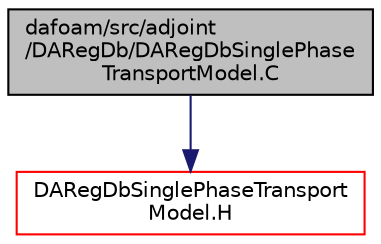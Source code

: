 digraph "dafoam/src/adjoint/DARegDb/DARegDbSinglePhaseTransportModel.C"
{
  bgcolor="transparent";
  edge [fontname="Helvetica",fontsize="10",labelfontname="Helvetica",labelfontsize="10"];
  node [fontname="Helvetica",fontsize="10",shape=record];
  Node0 [label="dafoam/src/adjoint\l/DARegDb/DARegDbSinglePhase\lTransportModel.C",height=0.2,width=0.4,color="black", fillcolor="grey75", style="filled", fontcolor="black"];
  Node0 -> Node1 [color="midnightblue",fontsize="10",style="solid",fontname="Helvetica"];
  Node1 [label="DARegDbSinglePhaseTransport\lModel.H",height=0.2,width=0.4,color="red",URL="$DARegDbSinglePhaseTransportModel_8H.html"];
}

